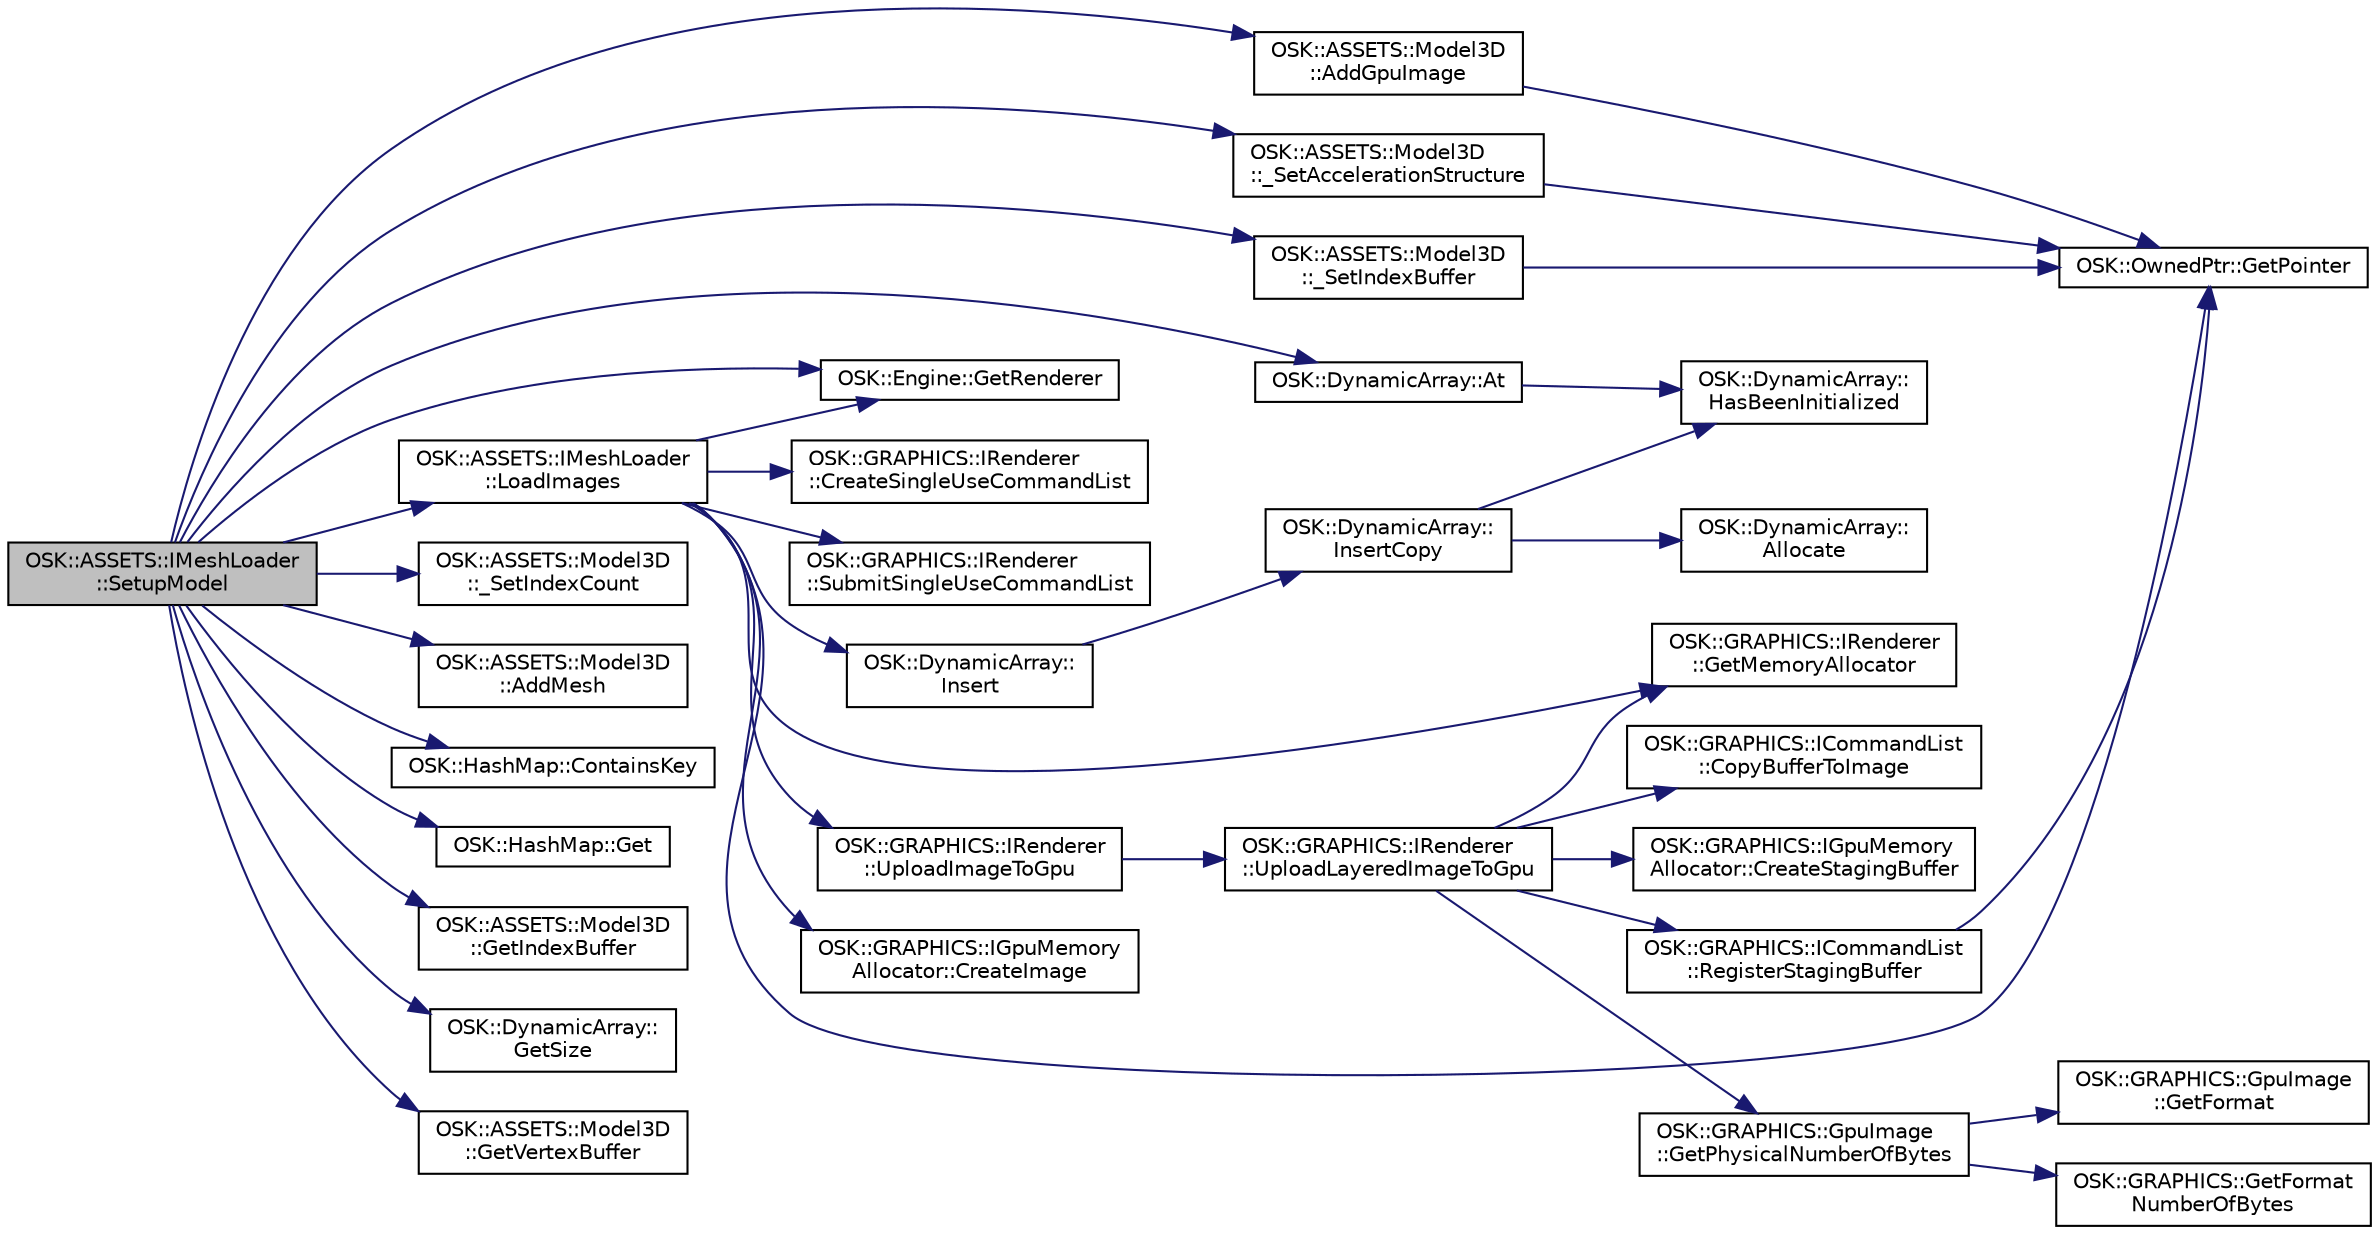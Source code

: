 digraph "OSK::ASSETS::IMeshLoader::SetupModel"
{
 // LATEX_PDF_SIZE
  edge [fontname="Helvetica",fontsize="10",labelfontname="Helvetica",labelfontsize="10"];
  node [fontname="Helvetica",fontsize="10",shape=record];
  rankdir="LR";
  Node1 [label="OSK::ASSETS::IMeshLoader\l::SetupModel",height=0.2,width=0.4,color="black", fillcolor="grey75", style="filled", fontcolor="black",tooltip="Configura el modelo 3D."];
  Node1 -> Node2 [color="midnightblue",fontsize="10",style="solid",fontname="Helvetica"];
  Node2 [label="OSK::ASSETS::Model3D\l::_SetAccelerationStructure",height=0.2,width=0.4,color="black", fillcolor="white", style="filled",URL="$class_o_s_k_1_1_a_s_s_e_t_s_1_1_model3_d.html#a35dbcfd55eae24fe503a83ca889a47c1",tooltip="Establece la estructura de aceleración de nivel bajo."];
  Node2 -> Node3 [color="midnightblue",fontsize="10",style="solid",fontname="Helvetica"];
  Node3 [label="OSK::OwnedPtr::GetPointer",height=0.2,width=0.4,color="black", fillcolor="white", style="filled",URL="$class_o_s_k_1_1_owned_ptr.html#a81dfab2299056fc9858aace55fca0042",tooltip="Devuelve el puntero nativo."];
  Node1 -> Node4 [color="midnightblue",fontsize="10",style="solid",fontname="Helvetica"];
  Node4 [label="OSK::ASSETS::Model3D\l::_SetIndexBuffer",height=0.2,width=0.4,color="black", fillcolor="white", style="filled",URL="$class_o_s_k_1_1_a_s_s_e_t_s_1_1_model3_d.html#af71969c2d3b415801459a341b4d91c21",tooltip="Establece el buffer con todos los índices del modelo."];
  Node4 -> Node3 [color="midnightblue",fontsize="10",style="solid",fontname="Helvetica"];
  Node1 -> Node5 [color="midnightblue",fontsize="10",style="solid",fontname="Helvetica"];
  Node5 [label="OSK::ASSETS::Model3D\l::_SetIndexCount",height=0.2,width=0.4,color="black", fillcolor="white", style="filled",URL="$class_o_s_k_1_1_a_s_s_e_t_s_1_1_model3_d.html#a2e19e626c0b40235285bf546e8cc1378",tooltip="Establece el número de índices totales del modelo.."];
  Node1 -> Node6 [color="midnightblue",fontsize="10",style="solid",fontname="Helvetica"];
  Node6 [label="OSK::ASSETS::Model3D\l::AddGpuImage",height=0.2,width=0.4,color="black", fillcolor="white", style="filled",URL="$class_o_s_k_1_1_a_s_s_e_t_s_1_1_model3_d.html#aff55e57875562bb3dbc82ad0d0d71fcc",tooltip="Añade una imagen a la lista de imágenes de los meshes."];
  Node6 -> Node3 [color="midnightblue",fontsize="10",style="solid",fontname="Helvetica"];
  Node1 -> Node7 [color="midnightblue",fontsize="10",style="solid",fontname="Helvetica"];
  Node7 [label="OSK::ASSETS::Model3D\l::AddMesh",height=0.2,width=0.4,color="black", fillcolor="white", style="filled",URL="$class_o_s_k_1_1_a_s_s_e_t_s_1_1_model3_d.html#aefe11c4a01aba22ec8fbda78404026e8",tooltip="Añade un mesh al modelo."];
  Node1 -> Node8 [color="midnightblue",fontsize="10",style="solid",fontname="Helvetica"];
  Node8 [label="OSK::DynamicArray::At",height=0.2,width=0.4,color="black", fillcolor="white", style="filled",URL="$class_o_s_k_1_1_dynamic_array.html#a9691f5eaf46654d59525c6c342d69cbb",tooltip="Devuelve el elemento en la posición dada."];
  Node8 -> Node9 [color="midnightblue",fontsize="10",style="solid",fontname="Helvetica"];
  Node9 [label="OSK::DynamicArray::\lHasBeenInitialized",height=0.2,width=0.4,color="black", fillcolor="white", style="filled",URL="$class_o_s_k_1_1_dynamic_array.html#a24b36038b685ea5f33b2b9b279035cef",tooltip="Devuelve true si el array se ha inicializado."];
  Node1 -> Node10 [color="midnightblue",fontsize="10",style="solid",fontname="Helvetica"];
  Node10 [label="OSK::HashMap::ContainsKey",height=0.2,width=0.4,color="black", fillcolor="white", style="filled",URL="$class_o_s_k_1_1_hash_map.html#a63c8ed49b0b6dcccd30aee2c74c8e1df",tooltip="Comprueba si existe una apreja con el valor llave dado."];
  Node1 -> Node11 [color="midnightblue",fontsize="10",style="solid",fontname="Helvetica"];
  Node11 [label="OSK::HashMap::Get",height=0.2,width=0.4,color="black", fillcolor="white", style="filled",URL="$class_o_s_k_1_1_hash_map.html#a93a98e2495dab16229085c7109a27b30",tooltip="Devuelve el valor enlazado del valor llave dado."];
  Node1 -> Node12 [color="midnightblue",fontsize="10",style="solid",fontname="Helvetica"];
  Node12 [label="OSK::ASSETS::Model3D\l::GetIndexBuffer",height=0.2,width=0.4,color="black", fillcolor="white", style="filled",URL="$class_o_s_k_1_1_a_s_s_e_t_s_1_1_model3_d.html#a7c1aaf201341a6e0666998cb7b13d98e",tooltip="Devuelve el buffer de la GPU con los índices del modelo."];
  Node1 -> Node13 [color="midnightblue",fontsize="10",style="solid",fontname="Helvetica"];
  Node13 [label="OSK::Engine::GetRenderer",height=0.2,width=0.4,color="black", fillcolor="white", style="filled",URL="$class_o_s_k_1_1_engine.html#a019c5397d042224c134b7fd22c739d00",tooltip=" "];
  Node1 -> Node14 [color="midnightblue",fontsize="10",style="solid",fontname="Helvetica"];
  Node14 [label="OSK::DynamicArray::\lGetSize",height=0.2,width=0.4,color="black", fillcolor="white", style="filled",URL="$class_o_s_k_1_1_dynamic_array.html#a94d0cbf0543d0c976de674d31b15df90",tooltip="Devuelve el número de elementos almacenados."];
  Node1 -> Node15 [color="midnightblue",fontsize="10",style="solid",fontname="Helvetica"];
  Node15 [label="OSK::ASSETS::Model3D\l::GetVertexBuffer",height=0.2,width=0.4,color="black", fillcolor="white", style="filled",URL="$class_o_s_k_1_1_a_s_s_e_t_s_1_1_model3_d.html#ae71e7cb40f766ce9b5490b22971174ac",tooltip="Devuelve el buffer de la GPU con los vértices del modelo."];
  Node1 -> Node16 [color="midnightblue",fontsize="10",style="solid",fontname="Helvetica"];
  Node16 [label="OSK::ASSETS::IMeshLoader\l::LoadImages",height=0.2,width=0.4,color="black", fillcolor="white", style="filled",URL="$class_o_s_k_1_1_a_s_s_e_t_s_1_1_i_mesh_loader.html#a7274124723c8b2aa1fe15f61462eaa07",tooltip="Carga todas las texturas usadas en el modelo 3D."];
  Node16 -> Node17 [color="midnightblue",fontsize="10",style="solid",fontname="Helvetica"];
  Node17 [label="OSK::GRAPHICS::IGpuMemory\lAllocator::CreateImage",height=0.2,width=0.4,color="black", fillcolor="white", style="filled",URL="$class_o_s_k_1_1_g_r_a_p_h_i_c_s_1_1_i_gpu_memory_allocator.html#a9edc56722522b79a352ce378e1ac8595",tooltip="Crea una nueva imagen en la GPU."];
  Node16 -> Node18 [color="midnightblue",fontsize="10",style="solid",fontname="Helvetica"];
  Node18 [label="OSK::GRAPHICS::IRenderer\l::CreateSingleUseCommandList",height=0.2,width=0.4,color="black", fillcolor="white", style="filled",URL="$class_o_s_k_1_1_g_r_a_p_h_i_c_s_1_1_i_renderer.html#a0fa1cd26067c520e90cfa647f66e8366",tooltip="Crea una lista de comandos para un único uso. Útil para enviar datos a la GPU, por ejemplo."];
  Node16 -> Node19 [color="midnightblue",fontsize="10",style="solid",fontname="Helvetica"];
  Node19 [label="OSK::GRAPHICS::IRenderer\l::GetMemoryAllocator",height=0.2,width=0.4,color="black", fillcolor="white", style="filled",URL="$class_o_s_k_1_1_g_r_a_p_h_i_c_s_1_1_i_renderer.html#acf03703bbb6f031f905612d86f104b38",tooltip=" "];
  Node16 -> Node3 [color="midnightblue",fontsize="10",style="solid",fontname="Helvetica"];
  Node16 -> Node13 [color="midnightblue",fontsize="10",style="solid",fontname="Helvetica"];
  Node16 -> Node20 [color="midnightblue",fontsize="10",style="solid",fontname="Helvetica"];
  Node20 [label="OSK::DynamicArray::\lInsert",height=0.2,width=0.4,color="black", fillcolor="white", style="filled",URL="$class_o_s_k_1_1_dynamic_array.html#a2c1e7bd2efbadf8b163f67c26921ba53",tooltip="Inserta un elemento al final del array."];
  Node20 -> Node21 [color="midnightblue",fontsize="10",style="solid",fontname="Helvetica"];
  Node21 [label="OSK::DynamicArray::\lInsertCopy",height=0.2,width=0.4,color="black", fillcolor="white", style="filled",URL="$class_o_s_k_1_1_dynamic_array.html#a037c4e2c0414718e5fc3cc608167a261",tooltip="Inserta una copia del elemento al final del array."];
  Node21 -> Node22 [color="midnightblue",fontsize="10",style="solid",fontname="Helvetica"];
  Node22 [label="OSK::DynamicArray::\lAllocate",height=0.2,width=0.4,color="black", fillcolor="white", style="filled",URL="$class_o_s_k_1_1_dynamic_array.html#acf322bf27bf4bfd581079500c67171a6",tooltip="Reserva espacio para 'size' elementos. Preserva los elementos anteriores."];
  Node21 -> Node9 [color="midnightblue",fontsize="10",style="solid",fontname="Helvetica"];
  Node16 -> Node23 [color="midnightblue",fontsize="10",style="solid",fontname="Helvetica"];
  Node23 [label="OSK::GRAPHICS::IRenderer\l::SubmitSingleUseCommandList",height=0.2,width=0.4,color="black", fillcolor="white", style="filled",URL="$class_o_s_k_1_1_g_r_a_p_h_i_c_s_1_1_i_renderer.html#af337a6b45b1e298a4edff91981586d14",tooltip="Ejecuta el contenido de la lista de comandos."];
  Node16 -> Node24 [color="midnightblue",fontsize="10",style="solid",fontname="Helvetica"];
  Node24 [label="OSK::GRAPHICS::IRenderer\l::UploadImageToGpu",height=0.2,width=0.4,color="black", fillcolor="white", style="filled",URL="$class_o_s_k_1_1_g_r_a_p_h_i_c_s_1_1_i_renderer.html#a84c879978d05eb6e5ac7828dd115ab5d",tooltip="Rellena la imagen en la GPU con los datos dados."];
  Node24 -> Node25 [color="midnightblue",fontsize="10",style="solid",fontname="Helvetica"];
  Node25 [label="OSK::GRAPHICS::IRenderer\l::UploadLayeredImageToGpu",height=0.2,width=0.4,color="black", fillcolor="white", style="filled",URL="$class_o_s_k_1_1_g_r_a_p_h_i_c_s_1_1_i_renderer.html#a0dea54038eea4c0f8c0a7013ab6adac7",tooltip="Rellena la imagen en la GPU con los datos dados."];
  Node25 -> Node26 [color="midnightblue",fontsize="10",style="solid",fontname="Helvetica"];
  Node26 [label="OSK::GRAPHICS::ICommandList\l::CopyBufferToImage",height=0.2,width=0.4,color="black", fillcolor="white", style="filled",URL="$class_o_s_k_1_1_g_r_a_p_h_i_c_s_1_1_i_command_list.html#a9676cdfe4a2411cb5993f9509a24e3c5",tooltip="Copia la imagen guardada en un buffer a una imagen en la GPU. Para poder subir una imagen a la GPU,..."];
  Node25 -> Node27 [color="midnightblue",fontsize="10",style="solid",fontname="Helvetica"];
  Node27 [label="OSK::GRAPHICS::IGpuMemory\lAllocator::CreateStagingBuffer",height=0.2,width=0.4,color="black", fillcolor="white", style="filled",URL="$class_o_s_k_1_1_g_r_a_p_h_i_c_s_1_1_i_gpu_memory_allocator.html#a8c3f7f23fc42ae519483fcd4c5dac305",tooltip="Crea un buffer temporal con el tamaño dado."];
  Node25 -> Node19 [color="midnightblue",fontsize="10",style="solid",fontname="Helvetica"];
  Node25 -> Node28 [color="midnightblue",fontsize="10",style="solid",fontname="Helvetica"];
  Node28 [label="OSK::GRAPHICS::GpuImage\l::GetPhysicalNumberOfBytes",height=0.2,width=0.4,color="black", fillcolor="white", style="filled",URL="$class_o_s_k_1_1_g_r_a_p_h_i_c_s_1_1_gpu_image.html#ac8e03db4a14a8612958758e67703e33f",tooltip="Devuelve el número de bytes reales que ocupa esta imagen en la memoria de la GPU"];
  Node28 -> Node29 [color="midnightblue",fontsize="10",style="solid",fontname="Helvetica"];
  Node29 [label="OSK::GRAPHICS::GpuImage\l::GetFormat",height=0.2,width=0.4,color="black", fillcolor="white", style="filled",URL="$class_o_s_k_1_1_g_r_a_p_h_i_c_s_1_1_gpu_image.html#a7fbd0307d9e9147312004fecca6b73ba",tooltip=" "];
  Node28 -> Node30 [color="midnightblue",fontsize="10",style="solid",fontname="Helvetica"];
  Node30 [label="OSK::GRAPHICS::GetFormat\lNumberOfBytes",height=0.2,width=0.4,color="black", fillcolor="white", style="filled",URL="$namespace_o_s_k_1_1_g_r_a_p_h_i_c_s.html#abd894ab72db6cb1f2762684830d7354c",tooltip="Devuelve el número de bytes que ocupa un píxel de un formato dado."];
  Node25 -> Node31 [color="midnightblue",fontsize="10",style="solid",fontname="Helvetica"];
  Node31 [label="OSK::GRAPHICS::ICommandList\l::RegisterStagingBuffer",height=0.2,width=0.4,color="black", fillcolor="white", style="filled",URL="$class_o_s_k_1_1_g_r_a_p_h_i_c_s_1_1_i_command_list.html#a78589eeb1aaa3971b96da0d8d3abbf0d",tooltip="Registra un buffer intermedio. Como la operación de copia de datos de un buffer intermedio a un buffe..."];
  Node31 -> Node3 [color="midnightblue",fontsize="10",style="solid",fontname="Helvetica"];
}
